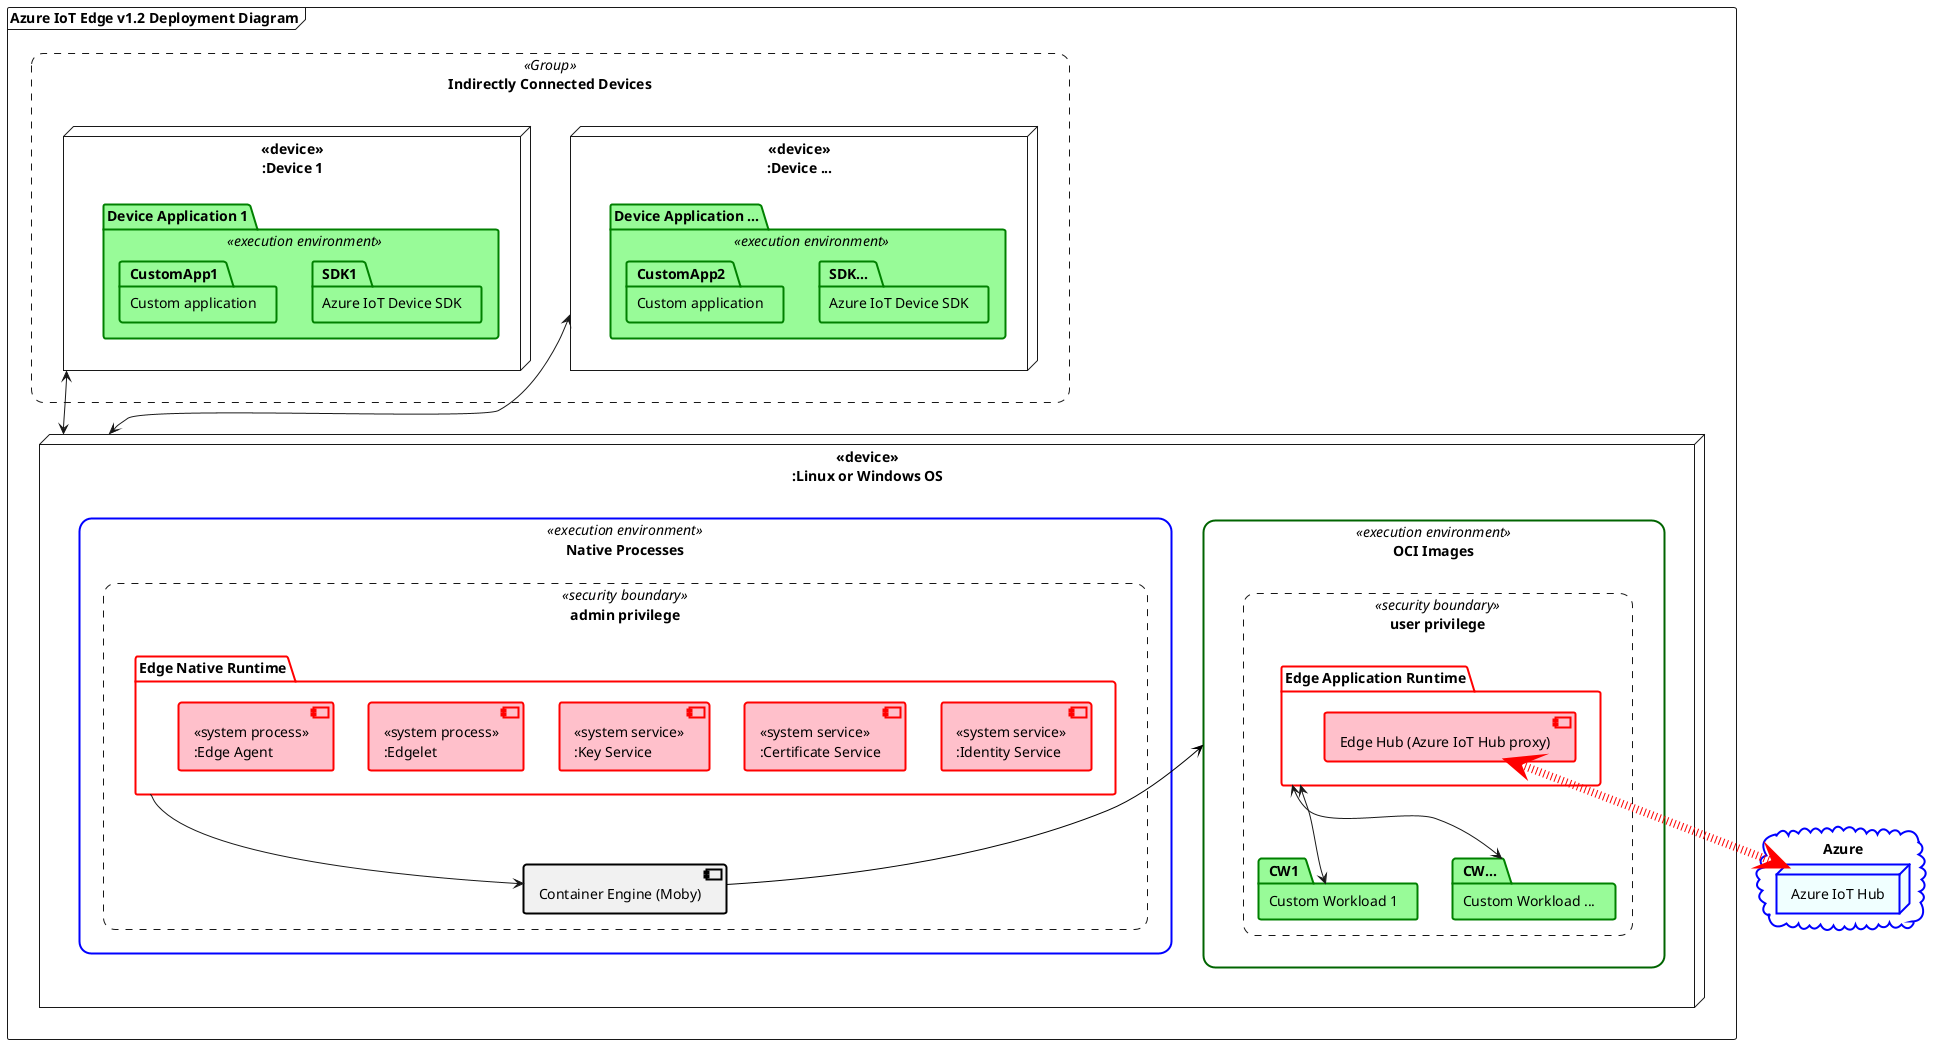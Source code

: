 @startuml

skinparam rectangle {
    roundCorner<<security boundary>> 25
    roundCorner<<execution environment>> 25
	LineThickness<<security boundary>> 1
	LineColor<<security boundary>> black
	
    roundCorner<<Group>> 25
	LineThickness<<Group>> 1
	LineColor<<Group>> blue
}

' title Azure IoT Edge runtime deployment diagram


'
' Cloud
'
cloud Azure #line:blue;line.bold;text:black { 
	node "Azure IoT Hub" as IoTHub #azure;line:blue;line.bold;text:black {
	}
}


'
' Edge runtime
'
frame "Azure IoT Edge v1.2 Deployment Diagram" {
	node "<<device>>\n:Linux or Windows OS" as host {
		rectangle "OCI Images" <<execution environment>> as OCI #line:darkgreen;line.bold;text:black { 
			rectangle "[user privilege]" <<security boundary>> #line.dashed {
				package "Custom Workload 1" as CW1 #palegreen;line:green;line.bold;text:black
				package "Custom Workload ..." as CW... #palegreen;line:green;line.bold;text:black
		
				package "Edge Application Runtime" as ApplicationRuntime #line:red;line.bold;text:black {
					component "Edge Hub (Azure IoT Hub proxy)" as EdgeHub #pink;line:red;line.bold;text:black {  
					}
				}
			}
		}
		
		rectangle "Native Processes" <<execution environment>> #line:blue;line.bold;text:black { 
			rectangle "[admin privilege]" <<security boundary>> #line.dashed  {
				package "Edge Native Runtime" as NativeRuntime #line:red;line.bold;text:black {
					component "<<system service>>\n:Identity Service" as IS #pink;line:red;line.bold;text:black { 
					}  
					component "<<system service>>\n:Certificate Service" as CS #pink;line:red;line.bold;text:black { 
					}  
					component "<<system service>>\n:Key Service" as KS #pink;line:red;line.bold;text:black { 
					}  
					component "<<system process>>\n:Edgelet" as EdgeD #pink;line:red;line.bold;text:black { 
					}
					component "<<system process>>\n:Edge Agent" as EdgeAgent #pink;line:red;line.bold;text:black { 
					}
				}		
				component "Container Engine (Moby)" as ContainerEngine #line:black;line.bold;text:black {
				}
			}
		}
	}

	'
	' Indirectly connected devices
	'

	rectangle "Indirectly Connected Devices" as Devices <<Group>> #line.dashed {
		node "<<device>>\n:Device ..." as Device... {
			package "Device Application ..." <<execution environment>> #palegreen;line:green;line.bold;text:black {
				package "Azure IoT Device SDK" as SDK... #palegreen;line:green;line.bold;text:black {
				}
				package "Custom application" as CustomApp2 #palegreen;line:green;line.bold;text:black {
				}
			}
		}
		node "<<device>>\n:Device 1" as Device1 {
			package "Device Application 1" <<execution environment>> #palegreen;line:green;line.bold;text:black {
				package "Azure IoT Device SDK" as SDK1 #palegreen;line:green;line.bold;text:black {
				}
				package "Custom application" as CustomApp1 #palegreen;line:green;line.bold;text:black {
				}
			}
		}
	}
}


'
' Connections
'

EdgeHub <.[#red,dotted,thickness=8]do.> IoTHub

Device1 <--> host
Device... <--> host

CW1 <-up-> ApplicationRuntime
CW... <-up-> ApplicationRuntime

NativeRuntime -do-> ContainerEngine

ContainerEngine -[#black]up-> OCI 

@enduml
